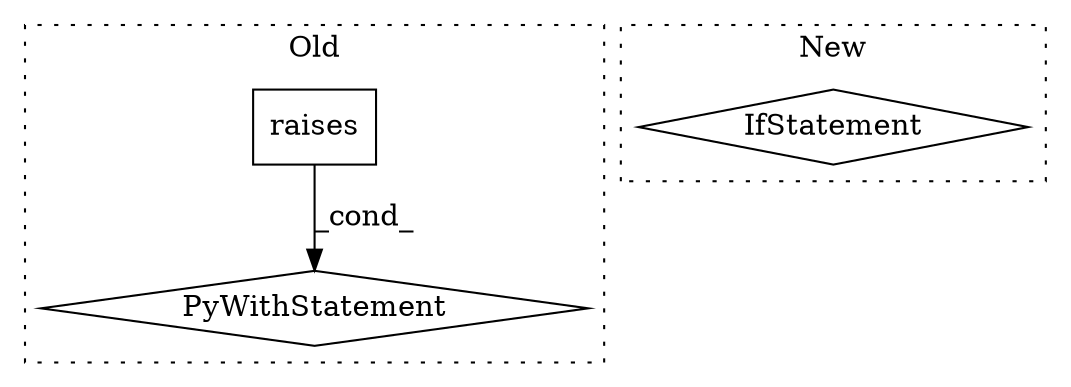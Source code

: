 digraph G {
subgraph cluster0 {
1 [label="raises" a="32" s="20816,20851" l="7,1" shape="box"];
3 [label="PyWithStatement" a="104" s="20799,20852" l="10,2" shape="diamond"];
label = "Old";
style="dotted";
}
subgraph cluster1 {
2 [label="IfStatement" a="25" s="21167" l="50" shape="diamond"];
label = "New";
style="dotted";
}
1 -> 3 [label="_cond_"];
}